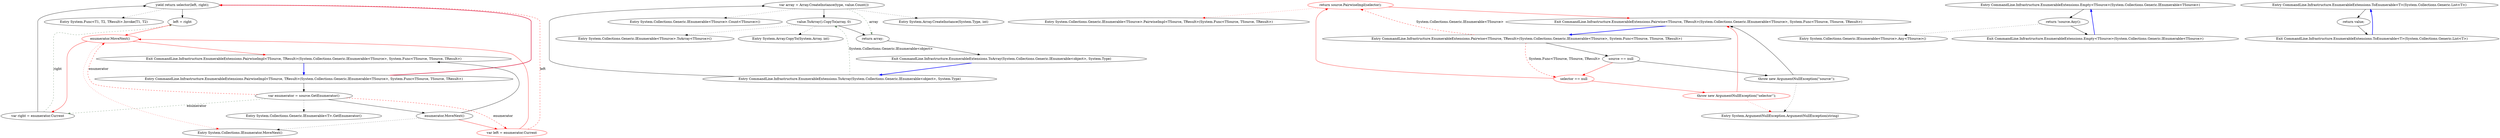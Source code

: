 digraph  {
m1_20 [label="Entry System.Func<T1, T2, TResult>.Invoke(T1, T2)", span="0-0", cluster="System.Func<T1, T2, TResult>.Invoke(T1, T2)", file="ParserResult.cs"];
m1_29 [label="Entry System.Collections.Generic.IEnumerable<TSource>.Count<TSource>()", span="0-0", cluster="System.Collections.Generic.IEnumerable<TSource>.Count<TSource>()", file="ParserResult.cs"];
m1_24 [label="Entry CommandLine.Infrastructure.EnumerableExtensions.ToArray(System.Collections.Generic.IEnumerable<object>, System.Type)", span="66-66", cluster="CommandLine.Infrastructure.EnumerableExtensions.ToArray(System.Collections.Generic.IEnumerable<object>, System.Type)", file="ParserResult.cs"];
m1_25 [label="var array = Array.CreateInstance(type, value.Count())", span="68-68", cluster="CommandLine.Infrastructure.EnumerableExtensions.ToArray(System.Collections.Generic.IEnumerable<object>, System.Type)", file="ParserResult.cs"];
m1_26 [label="value.ToArray().CopyTo(array, 0)", span="69-69", cluster="CommandLine.Infrastructure.EnumerableExtensions.ToArray(System.Collections.Generic.IEnumerable<object>, System.Type)", file="ParserResult.cs"];
m1_27 [label="return array;", span="70-70", cluster="CommandLine.Infrastructure.EnumerableExtensions.ToArray(System.Collections.Generic.IEnumerable<object>, System.Type)", file="ParserResult.cs"];
m1_28 [label="Exit CommandLine.Infrastructure.EnumerableExtensions.ToArray(System.Collections.Generic.IEnumerable<object>, System.Type)", span="66-66", cluster="CommandLine.Infrastructure.EnumerableExtensions.ToArray(System.Collections.Generic.IEnumerable<object>, System.Type)", file="ParserResult.cs"];
m1_8 [label="Entry System.Collections.Generic.IEnumerable<TSource>.PairwiseImpl<TSource, TResult>(System.Func<TSource, TSource, TResult>)", span="18-18", cluster="System.Collections.Generic.IEnumerable<TSource>.PairwiseImpl<TSource, TResult>(System.Func<TSource, TSource, TResult>)", file="ParserResult.cs"];
m1_19 [label="Entry System.Collections.IEnumerator.MoveNext()", span="0-0", cluster="System.Collections.IEnumerator.MoveNext()", file="ParserResult.cs"];
m1_30 [label="Entry System.Array.CreateInstance(System.Type, int)", span="0-0", cluster="System.Array.CreateInstance(System.Type, int)", file="ParserResult.cs"];
m1_18 [label="Entry System.Collections.Generic.IEnumerable<T>.GetEnumerator()", span="0-0", cluster="System.Collections.Generic.IEnumerable<T>.GetEnumerator()", file="ParserResult.cs"];
m1_31 [label="Entry System.Collections.Generic.IEnumerable<TSource>.ToArray<TSource>()", span="0-0", cluster="System.Collections.Generic.IEnumerable<TSource>.ToArray<TSource>()", file="ParserResult.cs"];
m1_32 [label="Entry System.Array.CopyTo(System.Array, int)", span="0-0", cluster="System.Array.CopyTo(System.Array, int)", file="ParserResult.cs"];
m1_33 [label="Entry CommandLine.Infrastructure.EnumerableExtensions.Empty<TSource>(System.Collections.Generic.IEnumerable<TSource>)", span="73-73", cluster="CommandLine.Infrastructure.EnumerableExtensions.Empty<TSource>(System.Collections.Generic.IEnumerable<TSource>)", file="ParserResult.cs"];
m1_34 [label="return !source.Any();", span="75-75", cluster="CommandLine.Infrastructure.EnumerableExtensions.Empty<TSource>(System.Collections.Generic.IEnumerable<TSource>)", file="ParserResult.cs"];
m1_35 [label="Exit CommandLine.Infrastructure.EnumerableExtensions.Empty<TSource>(System.Collections.Generic.IEnumerable<TSource>)", span="73-73", cluster="CommandLine.Infrastructure.EnumerableExtensions.Empty<TSource>(System.Collections.Generic.IEnumerable<TSource>)", file="ParserResult.cs"];
m1_36 [label="Entry System.Collections.Generic.IEnumerable<TSource>.Any<TSource>()", span="0-0", cluster="System.Collections.Generic.IEnumerable<TSource>.Any<TSource>()", file="ParserResult.cs"];
m1_7 [label="Entry System.ArgumentNullException.ArgumentNullException(string)", span="0-0", cluster="System.ArgumentNullException.ArgumentNullException(string)", file="ParserResult.cs"];
m1_21 [label="Entry CommandLine.Infrastructure.EnumerableExtensions.ToEnumerable<T>(System.Collections.Generic.List<T>)", span="61-61", cluster="CommandLine.Infrastructure.EnumerableExtensions.ToEnumerable<T>(System.Collections.Generic.List<T>)", file="ParserResult.cs"];
m1_22 [label="return value;", span="63-63", cluster="CommandLine.Infrastructure.EnumerableExtensions.ToEnumerable<T>(System.Collections.Generic.List<T>)", file="ParserResult.cs"];
m1_23 [label="Exit CommandLine.Infrastructure.EnumerableExtensions.ToEnumerable<T>(System.Collections.Generic.List<T>)", span="61-61", cluster="CommandLine.Infrastructure.EnumerableExtensions.ToEnumerable<T>(System.Collections.Generic.List<T>)", file="ParserResult.cs"];
m1_9 [label="Entry CommandLine.Infrastructure.EnumerableExtensions.PairwiseImpl<TSource, TResult>(System.Collections.Generic.IEnumerable<TSource>, System.Func<TSource, TSource, TResult>)", span="18-18", cluster="CommandLine.Infrastructure.EnumerableExtensions.PairwiseImpl<TSource, TResult>(System.Collections.Generic.IEnumerable<TSource>, System.Func<TSource, TSource, TResult>)", file="ParserResult.cs"];
m1_10 [label="var enumerator = source.GetEnumerator()", span="20-20", cluster="CommandLine.Infrastructure.EnumerableExtensions.PairwiseImpl<TSource, TResult>(System.Collections.Generic.IEnumerable<TSource>, System.Func<TSource, TSource, TResult>)", file="ParserResult.cs"];
m1_15 [label="yield return selector(left, right);", span="29-29", cluster="CommandLine.Infrastructure.EnumerableExtensions.PairwiseImpl<TSource, TResult>(System.Collections.Generic.IEnumerable<TSource>, System.Func<TSource, TSource, TResult>)", file="ParserResult.cs"];
m1_11 [label="enumerator.MoveNext()", span="22-22", cluster="CommandLine.Infrastructure.EnumerableExtensions.PairwiseImpl<TSource, TResult>(System.Collections.Generic.IEnumerable<TSource>, System.Func<TSource, TSource, TResult>)", file="ParserResult.cs"];
m1_12 [label="var left = enumerator.Current", span="24-24", cluster="CommandLine.Infrastructure.EnumerableExtensions.PairwiseImpl<TSource, TResult>(System.Collections.Generic.IEnumerable<TSource>, System.Func<TSource, TSource, TResult>)", color=red, community=0, file="ParserResult.cs"];
m1_13 [label="enumerator.MoveNext()", span="26-26", cluster="CommandLine.Infrastructure.EnumerableExtensions.PairwiseImpl<TSource, TResult>(System.Collections.Generic.IEnumerable<TSource>, System.Func<TSource, TSource, TResult>)", color=red, community=0, file="ParserResult.cs"];
m1_14 [label="var right = enumerator.Current", span="28-28", cluster="CommandLine.Infrastructure.EnumerableExtensions.PairwiseImpl<TSource, TResult>(System.Collections.Generic.IEnumerable<TSource>, System.Func<TSource, TSource, TResult>)", file="ParserResult.cs"];
m1_16 [label="left = right", span="30-30", cluster="CommandLine.Infrastructure.EnumerableExtensions.PairwiseImpl<TSource, TResult>(System.Collections.Generic.IEnumerable<TSource>, System.Func<TSource, TSource, TResult>)", file="ParserResult.cs"];
m1_17 [label="Exit CommandLine.Infrastructure.EnumerableExtensions.PairwiseImpl<TSource, TResult>(System.Collections.Generic.IEnumerable<TSource>, System.Func<TSource, TSource, TResult>)", span="18-18", cluster="CommandLine.Infrastructure.EnumerableExtensions.PairwiseImpl<TSource, TResult>(System.Collections.Generic.IEnumerable<TSource>, System.Func<TSource, TSource, TResult>)", file="ParserResult.cs"];
m1_0 [label="Entry CommandLine.Infrastructure.EnumerableExtensions.Pairwise<TSource, TResult>(System.Collections.Generic.IEnumerable<TSource>, System.Func<TSource, TSource, TResult>)", span="10-10", cluster="CommandLine.Infrastructure.EnumerableExtensions.Pairwise<TSource, TResult>(System.Collections.Generic.IEnumerable<TSource>, System.Func<TSource, TSource, TResult>)", file="ParserResult.cs"];
m1_1 [label="source == null", span="12-12", cluster="CommandLine.Infrastructure.EnumerableExtensions.Pairwise<TSource, TResult>(System.Collections.Generic.IEnumerable<TSource>, System.Func<TSource, TSource, TResult>)", file="ParserResult.cs"];
m1_3 [label="selector == null", span="13-13", cluster="CommandLine.Infrastructure.EnumerableExtensions.Pairwise<TSource, TResult>(System.Collections.Generic.IEnumerable<TSource>, System.Func<TSource, TSource, TResult>)", color=red, community=0, file="ParserResult.cs"];
m1_5 [label="return source.PairwiseImpl(selector);", span="15-15", cluster="CommandLine.Infrastructure.EnumerableExtensions.Pairwise<TSource, TResult>(System.Collections.Generic.IEnumerable<TSource>, System.Func<TSource, TSource, TResult>)", color=red, community=0, file="ParserResult.cs"];
m1_2 [label="throw new ArgumentNullException(''source'');", span="12-12", cluster="CommandLine.Infrastructure.EnumerableExtensions.Pairwise<TSource, TResult>(System.Collections.Generic.IEnumerable<TSource>, System.Func<TSource, TSource, TResult>)", file="ParserResult.cs"];
m1_4 [label="throw new ArgumentNullException(''selector'');", span="13-13", cluster="CommandLine.Infrastructure.EnumerableExtensions.Pairwise<TSource, TResult>(System.Collections.Generic.IEnumerable<TSource>, System.Func<TSource, TSource, TResult>)", color=red, community=0, file="ParserResult.cs"];
m1_6 [label="Exit CommandLine.Infrastructure.EnumerableExtensions.Pairwise<TSource, TResult>(System.Collections.Generic.IEnumerable<TSource>, System.Func<TSource, TSource, TResult>)", span="10-10", cluster="CommandLine.Infrastructure.EnumerableExtensions.Pairwise<TSource, TResult>(System.Collections.Generic.IEnumerable<TSource>, System.Func<TSource, TSource, TResult>)", file="ParserResult.cs"];
m1_24 -> m1_25  [key=0, style=solid];
m1_24 -> m1_26  [key=1, style=dashed, color=darkseagreen4, label="System.Collections.Generic.IEnumerable<object>"];
m1_25 -> m1_26  [key=0, style=solid];
m1_25 -> m1_29  [key=2, style=dotted];
m1_25 -> m1_30  [key=2, style=dotted];
m1_25 -> m1_27  [key=1, style=dashed, color=darkseagreen4, label=array];
m1_26 -> m1_27  [key=0, style=solid];
m1_26 -> m1_31  [key=2, style=dotted];
m1_26 -> m1_32  [key=2, style=dotted];
m1_27 -> m1_28  [key=0, style=solid];
m1_28 -> m1_24  [key=0, style=bold, color=blue];
m1_33 -> m1_34  [key=0, style=solid];
m1_34 -> m1_35  [key=0, style=solid];
m1_34 -> m1_36  [key=2, style=dotted];
m1_35 -> m1_33  [key=0, style=bold, color=blue];
m1_21 -> m1_22  [key=0, style=solid];
m1_22 -> m1_23  [key=0, style=solid];
m1_23 -> m1_21  [key=0, style=bold, color=blue];
m1_9 -> m1_10  [key=0, style=solid];
m1_9 -> m1_15  [key=0, style=bold, color=crimson];
m1_10 -> m1_11  [key=0, style=solid];
m1_10 -> m1_18  [key=2, style=dotted];
m1_10 -> m1_12  [key=1, style=dashed, color=red, label=enumerator];
m1_10 -> m1_13  [key=1, style=dashed, color=red, label=enumerator];
m1_10 -> m1_14  [key=1, style=dashed, color=darkseagreen4, label=enumerator];
m1_15 -> m1_16  [key=0, style=solid];
m1_15 -> m1_20  [key=2, style=dotted];
m1_11 -> m1_12  [key=0, style=solid, color=red];
m1_11 -> m1_17  [key=0, style=solid];
m1_11 -> m1_19  [key=2, style=dotted];
m1_12 -> m1_13  [key=0, style=solid, color=red];
m1_12 -> m1_15  [key=1, style=dashed, color=red, label=left];
m1_13 -> m1_14  [key=0, style=solid, color=red];
m1_13 -> m1_17  [key=0, style=solid, color=red];
m1_13 -> m1_19  [key=2, style=dotted, color=red];
m1_14 -> m1_15  [key=0, style=solid];
m1_14 -> m1_16  [key=1, style=dashed, color=darkseagreen4, label=right];
m1_16 -> m1_13  [key=0, style=solid, color=red];
m1_17 -> m1_9  [key=0, style=bold, color=blue];
m1_0 -> m1_1  [key=0, style=solid];
m1_0 -> m1_3  [key=1, style=dashed, color=red, label="System.Func<TSource, TSource, TResult>"];
m1_0 -> m1_5  [key=1, style=dashed, color=red, label="System.Collections.Generic.IEnumerable<TSource>"];
m1_1 -> m1_2  [key=0, style=solid];
m1_1 -> m1_3  [key=0, style=solid, color=red];
m1_3 -> m1_4  [key=0, style=solid, color=red];
m1_3 -> m1_5  [key=0, style=solid, color=red];
m1_5 -> m1_6  [key=0, style=solid, color=red];
m1_5 -> m1_8  [key=2, style=dotted, color=red];
m1_2 -> m1_6  [key=0, style=solid];
m1_2 -> m1_7  [key=2, style=dotted];
m1_4 -> m1_6  [key=0, style=solid, color=red];
m1_4 -> m1_7  [key=2, style=dotted, color=red];
m1_6 -> m1_0  [key=0, style=bold, color=blue];
}
